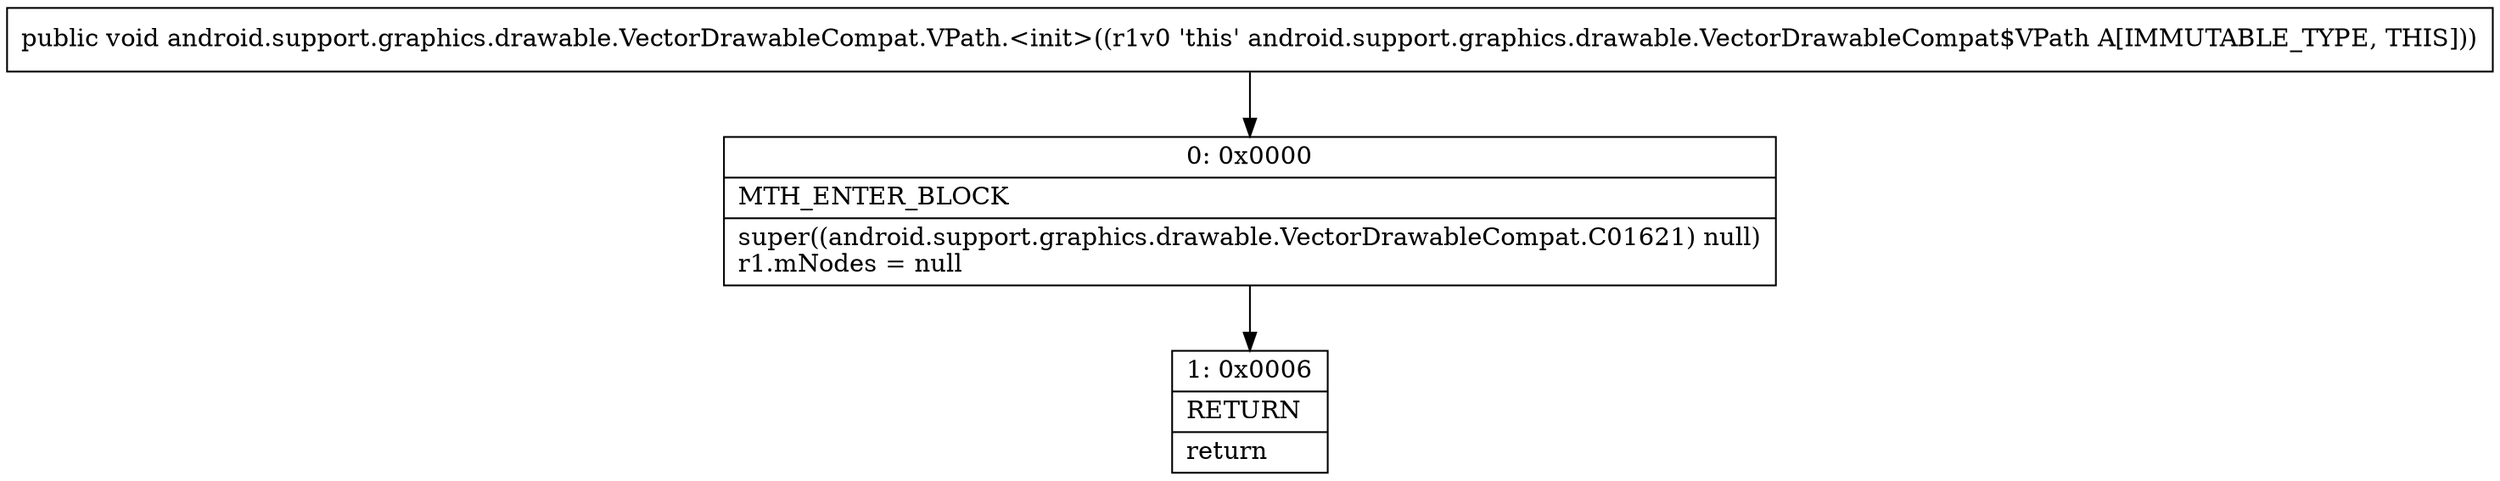 digraph "CFG forandroid.support.graphics.drawable.VectorDrawableCompat.VPath.\<init\>()V" {
Node_0 [shape=record,label="{0\:\ 0x0000|MTH_ENTER_BLOCK\l|super((android.support.graphics.drawable.VectorDrawableCompat.C01621) null)\lr1.mNodes = null\l}"];
Node_1 [shape=record,label="{1\:\ 0x0006|RETURN\l|return\l}"];
MethodNode[shape=record,label="{public void android.support.graphics.drawable.VectorDrawableCompat.VPath.\<init\>((r1v0 'this' android.support.graphics.drawable.VectorDrawableCompat$VPath A[IMMUTABLE_TYPE, THIS])) }"];
MethodNode -> Node_0;
Node_0 -> Node_1;
}

